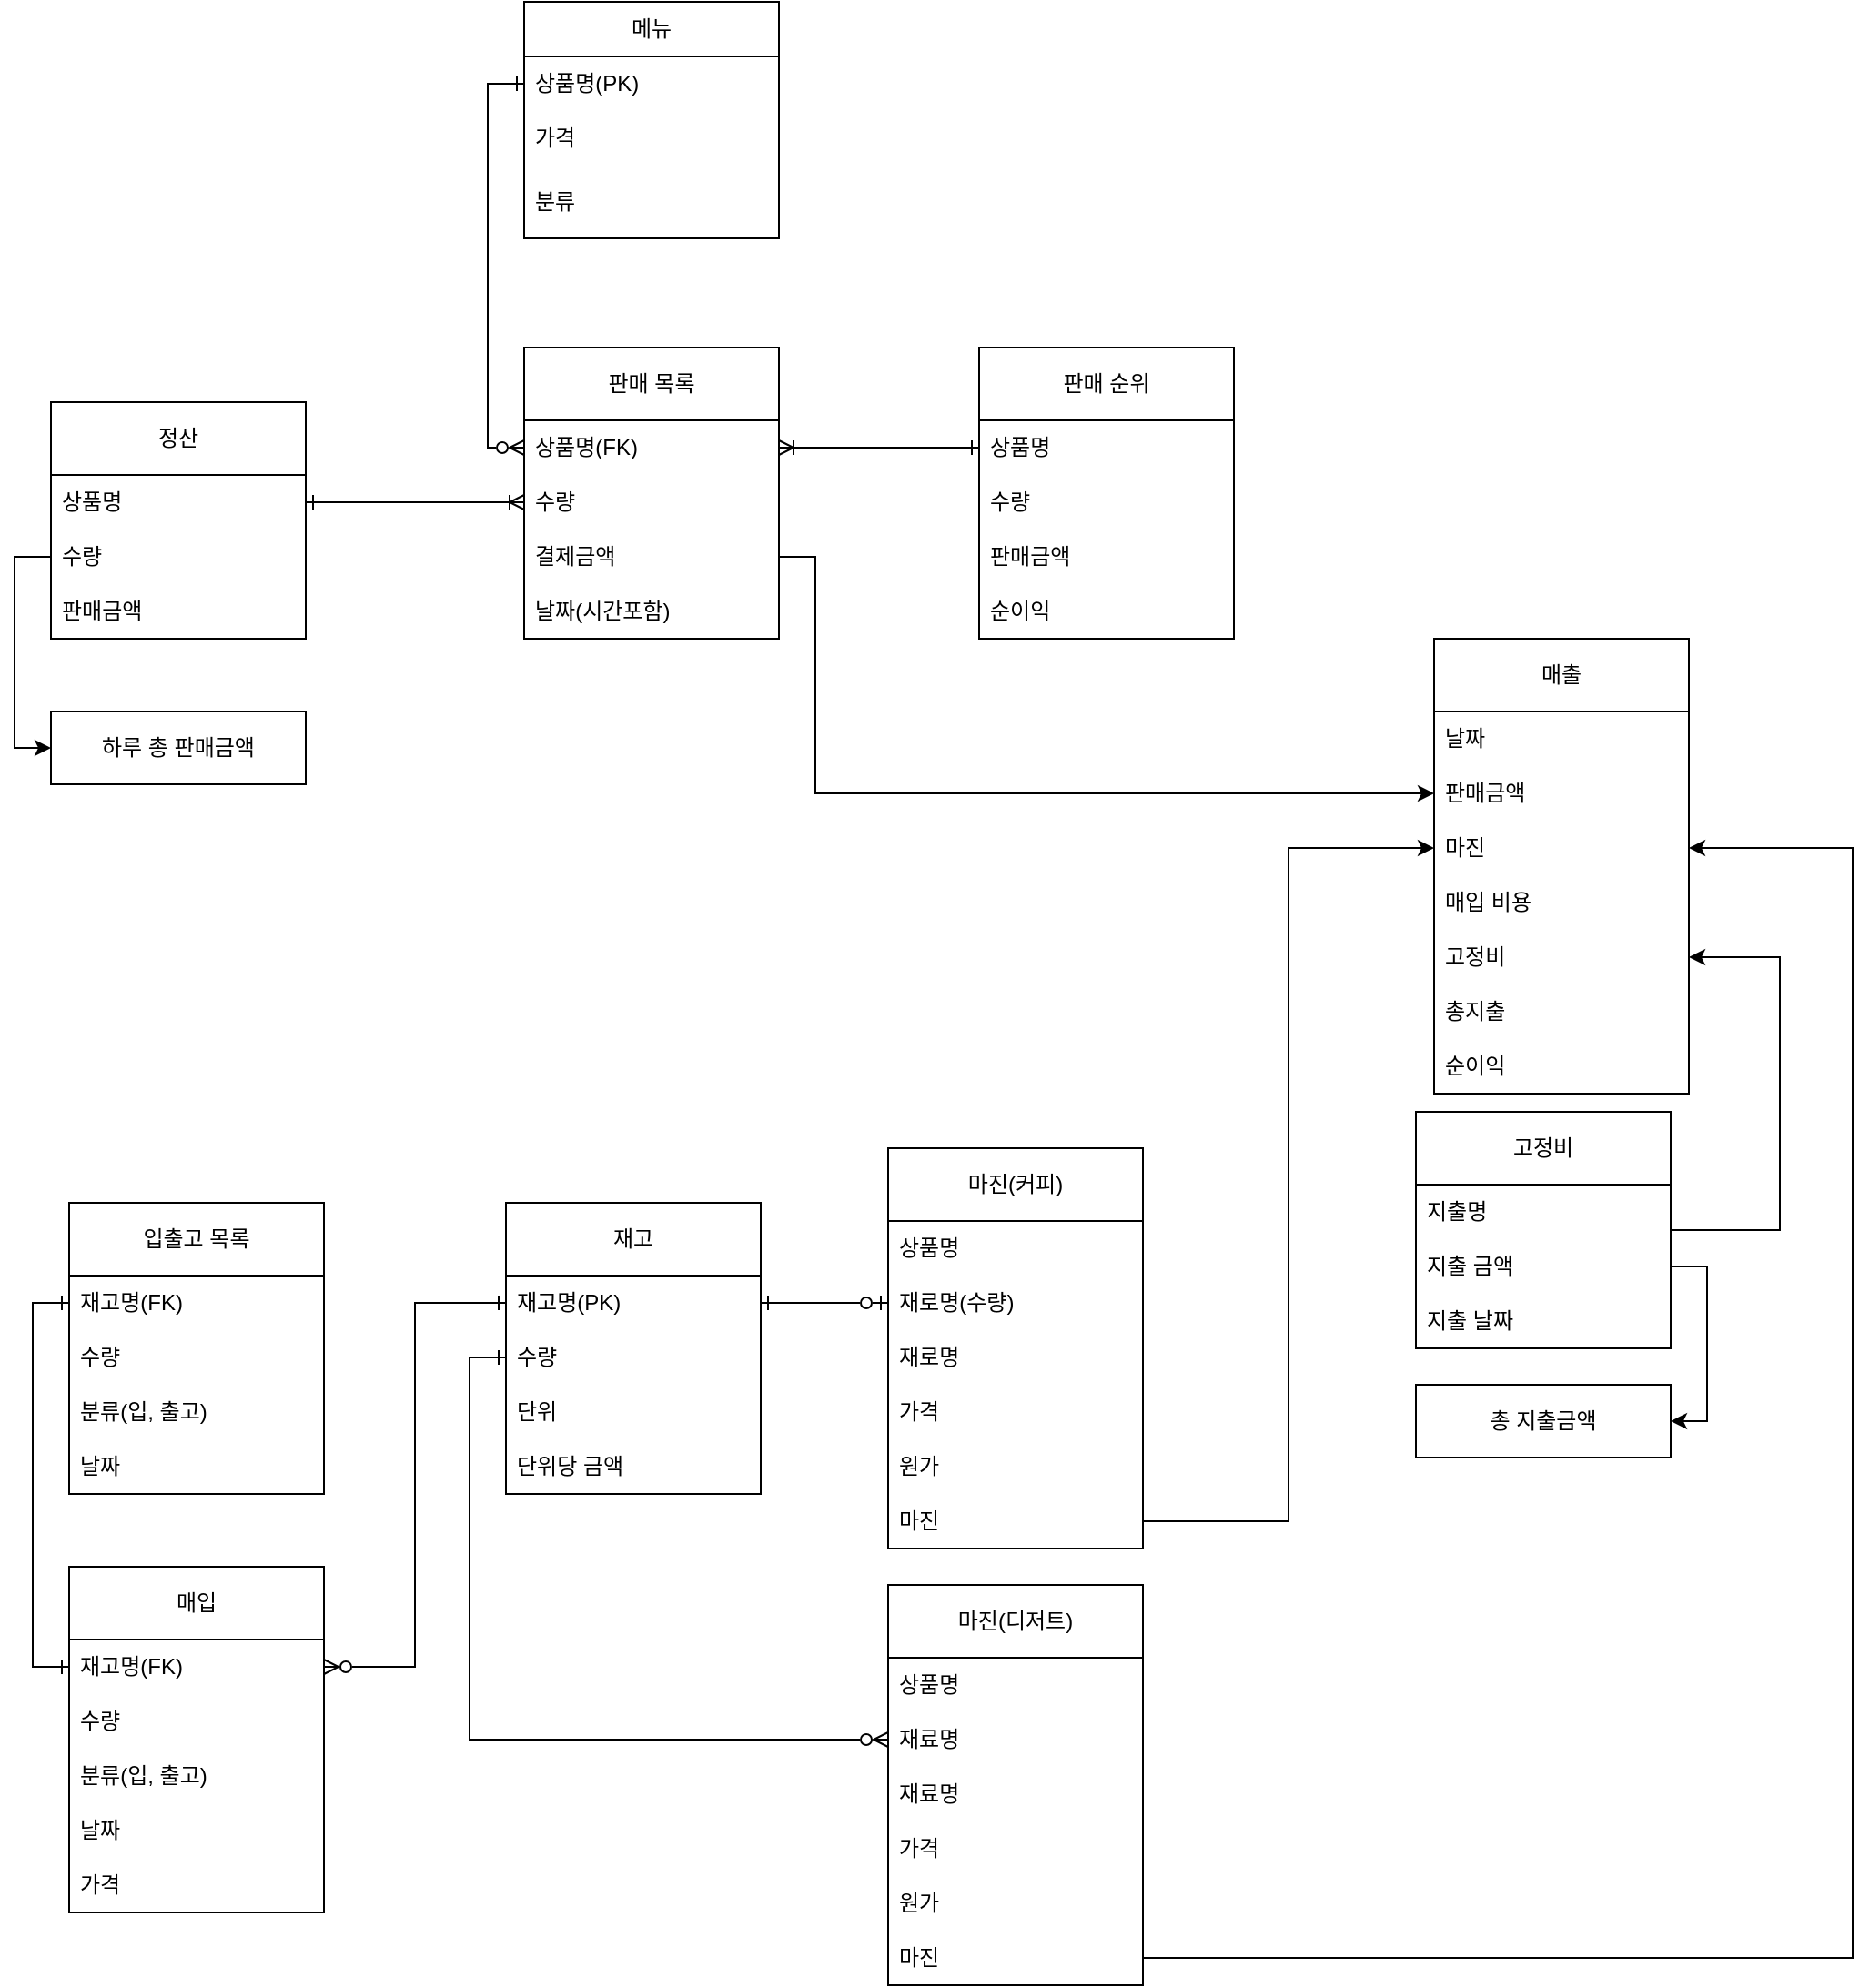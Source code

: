 <mxfile version="21.3.7" type="device">
  <diagram name="페이지-1" id="BAQMwu87DOG4g4MoZoOb">
    <mxGraphModel dx="1434" dy="764" grid="1" gridSize="10" guides="1" tooltips="1" connect="1" arrows="1" fold="1" page="1" pageScale="1" pageWidth="2339" pageHeight="3300" math="0" shadow="0">
      <root>
        <mxCell id="0" />
        <mxCell id="1" parent="0" />
        <mxCell id="-hERmXz7YFjnkPKjClpD-1" value="메뉴" style="swimlane;fontStyle=0;childLayout=stackLayout;horizontal=1;startSize=30;horizontalStack=0;resizeParent=1;resizeParentMax=0;resizeLast=0;collapsible=1;marginBottom=0;whiteSpace=wrap;html=1;" parent="1" vertex="1">
          <mxGeometry x="370" y="90" width="140" height="130" as="geometry" />
        </mxCell>
        <mxCell id="-hERmXz7YFjnkPKjClpD-3" value="상품명(PK)" style="text;strokeColor=none;fillColor=none;align=left;verticalAlign=middle;spacingLeft=4;spacingRight=4;overflow=hidden;points=[[0,0.5],[1,0.5]];portConstraint=eastwest;rotatable=0;whiteSpace=wrap;html=1;" parent="-hERmXz7YFjnkPKjClpD-1" vertex="1">
          <mxGeometry y="30" width="140" height="30" as="geometry" />
        </mxCell>
        <mxCell id="-hERmXz7YFjnkPKjClpD-4" value="가격" style="text;strokeColor=none;fillColor=none;align=left;verticalAlign=middle;spacingLeft=4;spacingRight=4;overflow=hidden;points=[[0,0.5],[1,0.5]];portConstraint=eastwest;rotatable=0;whiteSpace=wrap;html=1;" parent="-hERmXz7YFjnkPKjClpD-1" vertex="1">
          <mxGeometry y="60" width="140" height="30" as="geometry" />
        </mxCell>
        <mxCell id="-hERmXz7YFjnkPKjClpD-5" value="분류" style="text;strokeColor=none;fillColor=none;align=left;verticalAlign=middle;spacingLeft=4;spacingRight=4;overflow=hidden;points=[[0,0.5],[1,0.5]];portConstraint=eastwest;rotatable=0;whiteSpace=wrap;html=1;" parent="-hERmXz7YFjnkPKjClpD-1" vertex="1">
          <mxGeometry y="90" width="140" height="40" as="geometry" />
        </mxCell>
        <mxCell id="-hERmXz7YFjnkPKjClpD-6" value="판매 목록" style="swimlane;fontStyle=0;childLayout=stackLayout;horizontal=1;startSize=40;horizontalStack=0;resizeParent=1;resizeParentMax=0;resizeLast=0;collapsible=1;marginBottom=0;whiteSpace=wrap;html=1;" parent="1" vertex="1">
          <mxGeometry x="370" y="280" width="140" height="160" as="geometry" />
        </mxCell>
        <mxCell id="-hERmXz7YFjnkPKjClpD-7" value="상품명(FK)" style="text;strokeColor=none;fillColor=none;align=left;verticalAlign=middle;spacingLeft=4;spacingRight=4;overflow=hidden;points=[[0,0.5],[1,0.5]];portConstraint=eastwest;rotatable=0;whiteSpace=wrap;html=1;" parent="-hERmXz7YFjnkPKjClpD-6" vertex="1">
          <mxGeometry y="40" width="140" height="30" as="geometry" />
        </mxCell>
        <mxCell id="-hERmXz7YFjnkPKjClpD-8" value="수량" style="text;strokeColor=none;fillColor=none;align=left;verticalAlign=middle;spacingLeft=4;spacingRight=4;overflow=hidden;points=[[0,0.5],[1,0.5]];portConstraint=eastwest;rotatable=0;whiteSpace=wrap;html=1;" parent="-hERmXz7YFjnkPKjClpD-6" vertex="1">
          <mxGeometry y="70" width="140" height="30" as="geometry" />
        </mxCell>
        <mxCell id="-hERmXz7YFjnkPKjClpD-9" value="결제금액" style="text;strokeColor=none;fillColor=none;align=left;verticalAlign=middle;spacingLeft=4;spacingRight=4;overflow=hidden;points=[[0,0.5],[1,0.5]];portConstraint=eastwest;rotatable=0;whiteSpace=wrap;html=1;" parent="-hERmXz7YFjnkPKjClpD-6" vertex="1">
          <mxGeometry y="100" width="140" height="30" as="geometry" />
        </mxCell>
        <mxCell id="-hERmXz7YFjnkPKjClpD-15" value="날짜(시간포함)" style="text;strokeColor=none;fillColor=none;align=left;verticalAlign=middle;spacingLeft=4;spacingRight=4;overflow=hidden;points=[[0,0.5],[1,0.5]];portConstraint=eastwest;rotatable=0;whiteSpace=wrap;html=1;" parent="-hERmXz7YFjnkPKjClpD-6" vertex="1">
          <mxGeometry y="130" width="140" height="30" as="geometry" />
        </mxCell>
        <mxCell id="-hERmXz7YFjnkPKjClpD-12" style="edgeStyle=orthogonalEdgeStyle;rounded=0;orthogonalLoop=1;jettySize=auto;html=1;exitX=0;exitY=0.5;exitDx=0;exitDy=0;entryX=0;entryY=0.5;entryDx=0;entryDy=0;endArrow=ERzeroToMany;endFill=0;startArrow=ERone;startFill=0;" parent="1" source="-hERmXz7YFjnkPKjClpD-3" target="-hERmXz7YFjnkPKjClpD-7" edge="1">
          <mxGeometry relative="1" as="geometry" />
        </mxCell>
        <mxCell id="-hERmXz7YFjnkPKjClpD-16" value="정산" style="swimlane;fontStyle=0;childLayout=stackLayout;horizontal=1;startSize=40;horizontalStack=0;resizeParent=1;resizeParentMax=0;resizeLast=0;collapsible=1;marginBottom=0;whiteSpace=wrap;html=1;" parent="1" vertex="1">
          <mxGeometry x="110" y="310" width="140" height="130" as="geometry" />
        </mxCell>
        <mxCell id="-hERmXz7YFjnkPKjClpD-17" value="상품명" style="text;strokeColor=none;fillColor=none;align=left;verticalAlign=middle;spacingLeft=4;spacingRight=4;overflow=hidden;points=[[0,0.5],[1,0.5]];portConstraint=eastwest;rotatable=0;whiteSpace=wrap;html=1;" parent="-hERmXz7YFjnkPKjClpD-16" vertex="1">
          <mxGeometry y="40" width="140" height="30" as="geometry" />
        </mxCell>
        <mxCell id="-hERmXz7YFjnkPKjClpD-18" value="수량" style="text;strokeColor=none;fillColor=none;align=left;verticalAlign=middle;spacingLeft=4;spacingRight=4;overflow=hidden;points=[[0,0.5],[1,0.5]];portConstraint=eastwest;rotatable=0;whiteSpace=wrap;html=1;" parent="-hERmXz7YFjnkPKjClpD-16" vertex="1">
          <mxGeometry y="70" width="140" height="30" as="geometry" />
        </mxCell>
        <mxCell id="-hERmXz7YFjnkPKjClpD-19" value="판매금액" style="text;strokeColor=none;fillColor=none;align=left;verticalAlign=middle;spacingLeft=4;spacingRight=4;overflow=hidden;points=[[0,0.5],[1,0.5]];portConstraint=eastwest;rotatable=0;whiteSpace=wrap;html=1;" parent="-hERmXz7YFjnkPKjClpD-16" vertex="1">
          <mxGeometry y="100" width="140" height="30" as="geometry" />
        </mxCell>
        <mxCell id="-hERmXz7YFjnkPKjClpD-23" value="" style="shape=table;startSize=0;container=1;collapsible=0;childLayout=tableLayout;" parent="1" vertex="1">
          <mxGeometry x="110" y="480" width="140" height="40" as="geometry" />
        </mxCell>
        <mxCell id="-hERmXz7YFjnkPKjClpD-24" value="" style="shape=tableRow;horizontal=0;startSize=0;swimlaneHead=0;swimlaneBody=0;strokeColor=inherit;top=0;left=0;bottom=0;right=0;collapsible=0;dropTarget=0;fillColor=none;points=[[0,0.5],[1,0.5]];portConstraint=eastwest;" parent="-hERmXz7YFjnkPKjClpD-23" vertex="1">
          <mxGeometry width="140" height="40" as="geometry" />
        </mxCell>
        <mxCell id="-hERmXz7YFjnkPKjClpD-25" value="하루 총 판매금액" style="shape=partialRectangle;html=1;whiteSpace=wrap;connectable=0;strokeColor=inherit;overflow=hidden;fillColor=none;top=0;left=0;bottom=0;right=0;pointerEvents=1;" parent="-hERmXz7YFjnkPKjClpD-24" vertex="1">
          <mxGeometry width="140" height="40" as="geometry">
            <mxRectangle width="140" height="40" as="alternateBounds" />
          </mxGeometry>
        </mxCell>
        <mxCell id="-hERmXz7YFjnkPKjClpD-76" style="edgeStyle=orthogonalEdgeStyle;rounded=0;orthogonalLoop=1;jettySize=auto;html=1;entryX=1;entryY=0.5;entryDx=0;entryDy=0;" parent="1" source="-hERmXz7YFjnkPKjClpD-27" target="-hERmXz7YFjnkPKjClpD-70" edge="1">
          <mxGeometry relative="1" as="geometry">
            <Array as="points">
              <mxPoint x="1060" y="765" />
              <mxPoint x="1060" y="615" />
            </Array>
          </mxGeometry>
        </mxCell>
        <mxCell id="-hERmXz7YFjnkPKjClpD-27" value="고정비" style="swimlane;fontStyle=0;childLayout=stackLayout;horizontal=1;startSize=40;horizontalStack=0;resizeParent=1;resizeParentMax=0;resizeLast=0;collapsible=1;marginBottom=0;whiteSpace=wrap;html=1;" parent="1" vertex="1">
          <mxGeometry x="860" y="700" width="140" height="130" as="geometry" />
        </mxCell>
        <mxCell id="-hERmXz7YFjnkPKjClpD-28" value="지출명" style="text;strokeColor=none;fillColor=none;align=left;verticalAlign=middle;spacingLeft=4;spacingRight=4;overflow=hidden;points=[[0,0.5],[1,0.5]];portConstraint=eastwest;rotatable=0;whiteSpace=wrap;html=1;" parent="-hERmXz7YFjnkPKjClpD-27" vertex="1">
          <mxGeometry y="40" width="140" height="30" as="geometry" />
        </mxCell>
        <mxCell id="-hERmXz7YFjnkPKjClpD-29" value="지출 금액" style="text;strokeColor=none;fillColor=none;align=left;verticalAlign=middle;spacingLeft=4;spacingRight=4;overflow=hidden;points=[[0,0.5],[1,0.5]];portConstraint=eastwest;rotatable=0;whiteSpace=wrap;html=1;" parent="-hERmXz7YFjnkPKjClpD-27" vertex="1">
          <mxGeometry y="70" width="140" height="30" as="geometry" />
        </mxCell>
        <mxCell id="-hERmXz7YFjnkPKjClpD-31" value="지출 날짜" style="text;strokeColor=none;fillColor=none;align=left;verticalAlign=middle;spacingLeft=4;spacingRight=4;overflow=hidden;points=[[0,0.5],[1,0.5]];portConstraint=eastwest;rotatable=0;whiteSpace=wrap;html=1;" parent="-hERmXz7YFjnkPKjClpD-27" vertex="1">
          <mxGeometry y="100" width="140" height="30" as="geometry" />
        </mxCell>
        <mxCell id="-hERmXz7YFjnkPKjClpD-32" value="" style="shape=table;startSize=0;container=1;collapsible=0;childLayout=tableLayout;" parent="1" vertex="1">
          <mxGeometry x="860" y="850" width="140" height="40" as="geometry" />
        </mxCell>
        <mxCell id="-hERmXz7YFjnkPKjClpD-33" value="" style="shape=tableRow;horizontal=0;startSize=0;swimlaneHead=0;swimlaneBody=0;strokeColor=inherit;top=0;left=0;bottom=0;right=0;collapsible=0;dropTarget=0;fillColor=none;points=[[0,0.5],[1,0.5]];portConstraint=eastwest;" parent="-hERmXz7YFjnkPKjClpD-32" vertex="1">
          <mxGeometry width="140" height="40" as="geometry" />
        </mxCell>
        <mxCell id="-hERmXz7YFjnkPKjClpD-34" value="총 지출금액" style="shape=partialRectangle;html=1;whiteSpace=wrap;connectable=0;strokeColor=inherit;overflow=hidden;fillColor=none;top=0;left=0;bottom=0;right=0;pointerEvents=1;" parent="-hERmXz7YFjnkPKjClpD-33" vertex="1">
          <mxGeometry width="140" height="40" as="geometry">
            <mxRectangle width="140" height="40" as="alternateBounds" />
          </mxGeometry>
        </mxCell>
        <mxCell id="-hERmXz7YFjnkPKjClpD-36" value="판매 순위" style="swimlane;fontStyle=0;childLayout=stackLayout;horizontal=1;startSize=40;horizontalStack=0;resizeParent=1;resizeParentMax=0;resizeLast=0;collapsible=1;marginBottom=0;whiteSpace=wrap;html=1;" parent="1" vertex="1">
          <mxGeometry x="620" y="280" width="140" height="160" as="geometry" />
        </mxCell>
        <mxCell id="-hERmXz7YFjnkPKjClpD-37" value="상품명" style="text;strokeColor=none;fillColor=none;align=left;verticalAlign=middle;spacingLeft=4;spacingRight=4;overflow=hidden;points=[[0,0.5],[1,0.5]];portConstraint=eastwest;rotatable=0;whiteSpace=wrap;html=1;" parent="-hERmXz7YFjnkPKjClpD-36" vertex="1">
          <mxGeometry y="40" width="140" height="30" as="geometry" />
        </mxCell>
        <mxCell id="-hERmXz7YFjnkPKjClpD-38" value="수량" style="text;strokeColor=none;fillColor=none;align=left;verticalAlign=middle;spacingLeft=4;spacingRight=4;overflow=hidden;points=[[0,0.5],[1,0.5]];portConstraint=eastwest;rotatable=0;whiteSpace=wrap;html=1;" parent="-hERmXz7YFjnkPKjClpD-36" vertex="1">
          <mxGeometry y="70" width="140" height="30" as="geometry" />
        </mxCell>
        <mxCell id="-hERmXz7YFjnkPKjClpD-39" value="판매금액" style="text;strokeColor=none;fillColor=none;align=left;verticalAlign=middle;spacingLeft=4;spacingRight=4;overflow=hidden;points=[[0,0.5],[1,0.5]];portConstraint=eastwest;rotatable=0;whiteSpace=wrap;html=1;" parent="-hERmXz7YFjnkPKjClpD-36" vertex="1">
          <mxGeometry y="100" width="140" height="30" as="geometry" />
        </mxCell>
        <mxCell id="-hERmXz7YFjnkPKjClpD-40" value="순이익" style="text;strokeColor=none;fillColor=none;align=left;verticalAlign=middle;spacingLeft=4;spacingRight=4;overflow=hidden;points=[[0,0.5],[1,0.5]];portConstraint=eastwest;rotatable=0;whiteSpace=wrap;html=1;" parent="-hERmXz7YFjnkPKjClpD-36" vertex="1">
          <mxGeometry y="130" width="140" height="30" as="geometry" />
        </mxCell>
        <mxCell id="-hERmXz7YFjnkPKjClpD-42" style="edgeStyle=orthogonalEdgeStyle;rounded=0;orthogonalLoop=1;jettySize=auto;html=1;entryX=0;entryY=0.5;entryDx=0;entryDy=0;endArrow=ERone;endFill=0;startArrow=ERoneToMany;startFill=0;" parent="1" source="-hERmXz7YFjnkPKjClpD-7" target="-hERmXz7YFjnkPKjClpD-37" edge="1">
          <mxGeometry relative="1" as="geometry" />
        </mxCell>
        <mxCell id="-hERmXz7YFjnkPKjClpD-43" value="마진(커피)" style="swimlane;fontStyle=0;childLayout=stackLayout;horizontal=1;startSize=40;horizontalStack=0;resizeParent=1;resizeParentMax=0;resizeLast=0;collapsible=1;marginBottom=0;whiteSpace=wrap;html=1;" parent="1" vertex="1">
          <mxGeometry x="570" y="720" width="140" height="220" as="geometry" />
        </mxCell>
        <mxCell id="-hERmXz7YFjnkPKjClpD-44" value="상품명" style="text;strokeColor=none;fillColor=none;align=left;verticalAlign=middle;spacingLeft=4;spacingRight=4;overflow=hidden;points=[[0,0.5],[1,0.5]];portConstraint=eastwest;rotatable=0;whiteSpace=wrap;html=1;" parent="-hERmXz7YFjnkPKjClpD-43" vertex="1">
          <mxGeometry y="40" width="140" height="30" as="geometry" />
        </mxCell>
        <mxCell id="-hERmXz7YFjnkPKjClpD-45" value="재로명(수량)" style="text;strokeColor=none;fillColor=none;align=left;verticalAlign=middle;spacingLeft=4;spacingRight=4;overflow=hidden;points=[[0,0.5],[1,0.5]];portConstraint=eastwest;rotatable=0;whiteSpace=wrap;html=1;" parent="-hERmXz7YFjnkPKjClpD-43" vertex="1">
          <mxGeometry y="70" width="140" height="30" as="geometry" />
        </mxCell>
        <mxCell id="-hERmXz7YFjnkPKjClpD-46" value="재로명" style="text;strokeColor=none;fillColor=none;align=left;verticalAlign=middle;spacingLeft=4;spacingRight=4;overflow=hidden;points=[[0,0.5],[1,0.5]];portConstraint=eastwest;rotatable=0;whiteSpace=wrap;html=1;" parent="-hERmXz7YFjnkPKjClpD-43" vertex="1">
          <mxGeometry y="100" width="140" height="30" as="geometry" />
        </mxCell>
        <mxCell id="-hERmXz7YFjnkPKjClpD-54" value="가격" style="text;strokeColor=none;fillColor=none;align=left;verticalAlign=middle;spacingLeft=4;spacingRight=4;overflow=hidden;points=[[0,0.5],[1,0.5]];portConstraint=eastwest;rotatable=0;whiteSpace=wrap;html=1;" parent="-hERmXz7YFjnkPKjClpD-43" vertex="1">
          <mxGeometry y="130" width="140" height="30" as="geometry" />
        </mxCell>
        <mxCell id="-hERmXz7YFjnkPKjClpD-53" value="원가" style="text;strokeColor=none;fillColor=none;align=left;verticalAlign=middle;spacingLeft=4;spacingRight=4;overflow=hidden;points=[[0,0.5],[1,0.5]];portConstraint=eastwest;rotatable=0;whiteSpace=wrap;html=1;" parent="-hERmXz7YFjnkPKjClpD-43" vertex="1">
          <mxGeometry y="160" width="140" height="30" as="geometry" />
        </mxCell>
        <mxCell id="-hERmXz7YFjnkPKjClpD-47" value="마진" style="text;strokeColor=none;fillColor=none;align=left;verticalAlign=middle;spacingLeft=4;spacingRight=4;overflow=hidden;points=[[0,0.5],[1,0.5]];portConstraint=eastwest;rotatable=0;whiteSpace=wrap;html=1;" parent="-hERmXz7YFjnkPKjClpD-43" vertex="1">
          <mxGeometry y="190" width="140" height="30" as="geometry" />
        </mxCell>
        <mxCell id="-hERmXz7YFjnkPKjClpD-48" value="마진(디저트)" style="swimlane;fontStyle=0;childLayout=stackLayout;horizontal=1;startSize=40;horizontalStack=0;resizeParent=1;resizeParentMax=0;resizeLast=0;collapsible=1;marginBottom=0;whiteSpace=wrap;html=1;" parent="1" vertex="1">
          <mxGeometry x="570" y="960" width="140" height="220" as="geometry" />
        </mxCell>
        <mxCell id="-hERmXz7YFjnkPKjClpD-49" value="상품명" style="text;strokeColor=none;fillColor=none;align=left;verticalAlign=middle;spacingLeft=4;spacingRight=4;overflow=hidden;points=[[0,0.5],[1,0.5]];portConstraint=eastwest;rotatable=0;whiteSpace=wrap;html=1;" parent="-hERmXz7YFjnkPKjClpD-48" vertex="1">
          <mxGeometry y="40" width="140" height="30" as="geometry" />
        </mxCell>
        <mxCell id="-hERmXz7YFjnkPKjClpD-50" value="재료명" style="text;strokeColor=none;fillColor=none;align=left;verticalAlign=middle;spacingLeft=4;spacingRight=4;overflow=hidden;points=[[0,0.5],[1,0.5]];portConstraint=eastwest;rotatable=0;whiteSpace=wrap;html=1;" parent="-hERmXz7YFjnkPKjClpD-48" vertex="1">
          <mxGeometry y="70" width="140" height="30" as="geometry" />
        </mxCell>
        <mxCell id="-hERmXz7YFjnkPKjClpD-51" value="재료명" style="text;strokeColor=none;fillColor=none;align=left;verticalAlign=middle;spacingLeft=4;spacingRight=4;overflow=hidden;points=[[0,0.5],[1,0.5]];portConstraint=eastwest;rotatable=0;whiteSpace=wrap;html=1;" parent="-hERmXz7YFjnkPKjClpD-48" vertex="1">
          <mxGeometry y="100" width="140" height="30" as="geometry" />
        </mxCell>
        <mxCell id="-hERmXz7YFjnkPKjClpD-56" value="가격&lt;span style=&quot;white-space: pre;&quot;&gt;&#x9;&lt;/span&gt;" style="text;strokeColor=none;fillColor=none;align=left;verticalAlign=middle;spacingLeft=4;spacingRight=4;overflow=hidden;points=[[0,0.5],[1,0.5]];portConstraint=eastwest;rotatable=0;whiteSpace=wrap;html=1;" parent="-hERmXz7YFjnkPKjClpD-48" vertex="1">
          <mxGeometry y="130" width="140" height="30" as="geometry" />
        </mxCell>
        <mxCell id="-hERmXz7YFjnkPKjClpD-55" value="원가" style="text;strokeColor=none;fillColor=none;align=left;verticalAlign=middle;spacingLeft=4;spacingRight=4;overflow=hidden;points=[[0,0.5],[1,0.5]];portConstraint=eastwest;rotatable=0;whiteSpace=wrap;html=1;" parent="-hERmXz7YFjnkPKjClpD-48" vertex="1">
          <mxGeometry y="160" width="140" height="30" as="geometry" />
        </mxCell>
        <mxCell id="-hERmXz7YFjnkPKjClpD-52" value="마진" style="text;strokeColor=none;fillColor=none;align=left;verticalAlign=middle;spacingLeft=4;spacingRight=4;overflow=hidden;points=[[0,0.5],[1,0.5]];portConstraint=eastwest;rotatable=0;whiteSpace=wrap;html=1;" parent="-hERmXz7YFjnkPKjClpD-48" vertex="1">
          <mxGeometry y="190" width="140" height="30" as="geometry" />
        </mxCell>
        <mxCell id="-hERmXz7YFjnkPKjClpD-58" value="재고" style="swimlane;fontStyle=0;childLayout=stackLayout;horizontal=1;startSize=40;horizontalStack=0;resizeParent=1;resizeParentMax=0;resizeLast=0;collapsible=1;marginBottom=0;whiteSpace=wrap;html=1;" parent="1" vertex="1">
          <mxGeometry x="360" y="750" width="140" height="160" as="geometry" />
        </mxCell>
        <mxCell id="-hERmXz7YFjnkPKjClpD-59" value="재고명(PK)" style="text;strokeColor=none;fillColor=none;align=left;verticalAlign=middle;spacingLeft=4;spacingRight=4;overflow=hidden;points=[[0,0.5],[1,0.5]];portConstraint=eastwest;rotatable=0;whiteSpace=wrap;html=1;" parent="-hERmXz7YFjnkPKjClpD-58" vertex="1">
          <mxGeometry y="40" width="140" height="30" as="geometry" />
        </mxCell>
        <mxCell id="-hERmXz7YFjnkPKjClpD-82" value="수량" style="text;strokeColor=none;fillColor=none;align=left;verticalAlign=middle;spacingLeft=4;spacingRight=4;overflow=hidden;points=[[0,0.5],[1,0.5]];portConstraint=eastwest;rotatable=0;whiteSpace=wrap;html=1;" parent="-hERmXz7YFjnkPKjClpD-58" vertex="1">
          <mxGeometry y="70" width="140" height="30" as="geometry" />
        </mxCell>
        <mxCell id="-hERmXz7YFjnkPKjClpD-60" value="단위" style="text;strokeColor=none;fillColor=none;align=left;verticalAlign=middle;spacingLeft=4;spacingRight=4;overflow=hidden;points=[[0,0.5],[1,0.5]];portConstraint=eastwest;rotatable=0;whiteSpace=wrap;html=1;" parent="-hERmXz7YFjnkPKjClpD-58" vertex="1">
          <mxGeometry y="100" width="140" height="30" as="geometry" />
        </mxCell>
        <mxCell id="-hERmXz7YFjnkPKjClpD-61" value="단위당 금액" style="text;strokeColor=none;fillColor=none;align=left;verticalAlign=middle;spacingLeft=4;spacingRight=4;overflow=hidden;points=[[0,0.5],[1,0.5]];portConstraint=eastwest;rotatable=0;whiteSpace=wrap;html=1;" parent="-hERmXz7YFjnkPKjClpD-58" vertex="1">
          <mxGeometry y="130" width="140" height="30" as="geometry" />
        </mxCell>
        <mxCell id="-hERmXz7YFjnkPKjClpD-63" style="edgeStyle=orthogonalEdgeStyle;rounded=0;orthogonalLoop=1;jettySize=auto;html=1;entryX=0;entryY=0.5;entryDx=0;entryDy=0;endArrow=ERzeroToOne;endFill=0;startArrow=ERone;startFill=0;" parent="1" source="-hERmXz7YFjnkPKjClpD-59" target="-hERmXz7YFjnkPKjClpD-45" edge="1">
          <mxGeometry relative="1" as="geometry" />
        </mxCell>
        <mxCell id="-hERmXz7YFjnkPKjClpD-65" value="매출" style="swimlane;fontStyle=0;childLayout=stackLayout;horizontal=1;startSize=40;horizontalStack=0;resizeParent=1;resizeParentMax=0;resizeLast=0;collapsible=1;marginBottom=0;whiteSpace=wrap;html=1;" parent="1" vertex="1">
          <mxGeometry x="870" y="440" width="140" height="250" as="geometry" />
        </mxCell>
        <mxCell id="-hERmXz7YFjnkPKjClpD-66" value="날짜" style="text;strokeColor=none;fillColor=none;align=left;verticalAlign=middle;spacingLeft=4;spacingRight=4;overflow=hidden;points=[[0,0.5],[1,0.5]];portConstraint=eastwest;rotatable=0;whiteSpace=wrap;html=1;" parent="-hERmXz7YFjnkPKjClpD-65" vertex="1">
          <mxGeometry y="40" width="140" height="30" as="geometry" />
        </mxCell>
        <mxCell id="-hERmXz7YFjnkPKjClpD-67" value="판매금액" style="text;strokeColor=none;fillColor=none;align=left;verticalAlign=middle;spacingLeft=4;spacingRight=4;overflow=hidden;points=[[0,0.5],[1,0.5]];portConstraint=eastwest;rotatable=0;whiteSpace=wrap;html=1;" parent="-hERmXz7YFjnkPKjClpD-65" vertex="1">
          <mxGeometry y="70" width="140" height="30" as="geometry" />
        </mxCell>
        <mxCell id="-hERmXz7YFjnkPKjClpD-68" value="마진" style="text;strokeColor=none;fillColor=none;align=left;verticalAlign=middle;spacingLeft=4;spacingRight=4;overflow=hidden;points=[[0,0.5],[1,0.5]];portConstraint=eastwest;rotatable=0;whiteSpace=wrap;html=1;" parent="-hERmXz7YFjnkPKjClpD-65" vertex="1">
          <mxGeometry y="100" width="140" height="30" as="geometry" />
        </mxCell>
        <mxCell id="-hERmXz7YFjnkPKjClpD-69" value="매입 비용" style="text;strokeColor=none;fillColor=none;align=left;verticalAlign=middle;spacingLeft=4;spacingRight=4;overflow=hidden;points=[[0,0.5],[1,0.5]];portConstraint=eastwest;rotatable=0;whiteSpace=wrap;html=1;" parent="-hERmXz7YFjnkPKjClpD-65" vertex="1">
          <mxGeometry y="130" width="140" height="30" as="geometry" />
        </mxCell>
        <mxCell id="-hERmXz7YFjnkPKjClpD-70" value="고정비" style="text;strokeColor=none;fillColor=none;align=left;verticalAlign=middle;spacingLeft=4;spacingRight=4;overflow=hidden;points=[[0,0.5],[1,0.5]];portConstraint=eastwest;rotatable=0;whiteSpace=wrap;html=1;" parent="-hERmXz7YFjnkPKjClpD-65" vertex="1">
          <mxGeometry y="160" width="140" height="30" as="geometry" />
        </mxCell>
        <mxCell id="JBxCybOLrCeZO6J4CnLg-2" value="총지출" style="text;strokeColor=none;fillColor=none;align=left;verticalAlign=middle;spacingLeft=4;spacingRight=4;overflow=hidden;points=[[0,0.5],[1,0.5]];portConstraint=eastwest;rotatable=0;whiteSpace=wrap;html=1;" vertex="1" parent="-hERmXz7YFjnkPKjClpD-65">
          <mxGeometry y="190" width="140" height="30" as="geometry" />
        </mxCell>
        <mxCell id="-hERmXz7YFjnkPKjClpD-71" value="순이익" style="text;strokeColor=none;fillColor=none;align=left;verticalAlign=middle;spacingLeft=4;spacingRight=4;overflow=hidden;points=[[0,0.5],[1,0.5]];portConstraint=eastwest;rotatable=0;whiteSpace=wrap;html=1;" parent="-hERmXz7YFjnkPKjClpD-65" vertex="1">
          <mxGeometry y="220" width="140" height="30" as="geometry" />
        </mxCell>
        <mxCell id="-hERmXz7YFjnkPKjClpD-72" style="edgeStyle=orthogonalEdgeStyle;rounded=0;orthogonalLoop=1;jettySize=auto;html=1;entryX=0;entryY=0.5;entryDx=0;entryDy=0;" parent="1" source="-hERmXz7YFjnkPKjClpD-9" target="-hERmXz7YFjnkPKjClpD-67" edge="1">
          <mxGeometry relative="1" as="geometry">
            <Array as="points">
              <mxPoint x="530" y="395" />
              <mxPoint x="530" y="525" />
            </Array>
          </mxGeometry>
        </mxCell>
        <mxCell id="-hERmXz7YFjnkPKjClpD-74" style="edgeStyle=orthogonalEdgeStyle;rounded=0;orthogonalLoop=1;jettySize=auto;html=1;exitX=1;exitY=0.5;exitDx=0;exitDy=0;entryX=0;entryY=0.5;entryDx=0;entryDy=0;" parent="1" source="-hERmXz7YFjnkPKjClpD-47" target="-hERmXz7YFjnkPKjClpD-68" edge="1">
          <mxGeometry relative="1" as="geometry" />
        </mxCell>
        <mxCell id="-hERmXz7YFjnkPKjClpD-75" style="edgeStyle=orthogonalEdgeStyle;rounded=0;orthogonalLoop=1;jettySize=auto;html=1;entryX=1;entryY=0.5;entryDx=0;entryDy=0;" parent="1" source="-hERmXz7YFjnkPKjClpD-52" target="-hERmXz7YFjnkPKjClpD-68" edge="1">
          <mxGeometry relative="1" as="geometry">
            <Array as="points">
              <mxPoint x="1100" y="1165" />
              <mxPoint x="1100" y="555" />
            </Array>
          </mxGeometry>
        </mxCell>
        <mxCell id="-hERmXz7YFjnkPKjClpD-83" value="입출고 목록" style="swimlane;fontStyle=0;childLayout=stackLayout;horizontal=1;startSize=40;horizontalStack=0;resizeParent=1;resizeParentMax=0;resizeLast=0;collapsible=1;marginBottom=0;whiteSpace=wrap;html=1;" parent="1" vertex="1">
          <mxGeometry x="120" y="750" width="140" height="160" as="geometry" />
        </mxCell>
        <mxCell id="-hERmXz7YFjnkPKjClpD-84" value="재고명(FK)" style="text;strokeColor=none;fillColor=none;align=left;verticalAlign=middle;spacingLeft=4;spacingRight=4;overflow=hidden;points=[[0,0.5],[1,0.5]];portConstraint=eastwest;rotatable=0;whiteSpace=wrap;html=1;" parent="-hERmXz7YFjnkPKjClpD-83" vertex="1">
          <mxGeometry y="40" width="140" height="30" as="geometry" />
        </mxCell>
        <mxCell id="-hERmXz7YFjnkPKjClpD-85" value="수량" style="text;strokeColor=none;fillColor=none;align=left;verticalAlign=middle;spacingLeft=4;spacingRight=4;overflow=hidden;points=[[0,0.5],[1,0.5]];portConstraint=eastwest;rotatable=0;whiteSpace=wrap;html=1;" parent="-hERmXz7YFjnkPKjClpD-83" vertex="1">
          <mxGeometry y="70" width="140" height="30" as="geometry" />
        </mxCell>
        <mxCell id="-hERmXz7YFjnkPKjClpD-86" value="분류(입, 출고)" style="text;strokeColor=none;fillColor=none;align=left;verticalAlign=middle;spacingLeft=4;spacingRight=4;overflow=hidden;points=[[0,0.5],[1,0.5]];portConstraint=eastwest;rotatable=0;whiteSpace=wrap;html=1;" parent="-hERmXz7YFjnkPKjClpD-83" vertex="1">
          <mxGeometry y="100" width="140" height="30" as="geometry" />
        </mxCell>
        <mxCell id="-hERmXz7YFjnkPKjClpD-87" value="날짜" style="text;strokeColor=none;fillColor=none;align=left;verticalAlign=middle;spacingLeft=4;spacingRight=4;overflow=hidden;points=[[0,0.5],[1,0.5]];portConstraint=eastwest;rotatable=0;whiteSpace=wrap;html=1;" parent="-hERmXz7YFjnkPKjClpD-83" vertex="1">
          <mxGeometry y="130" width="140" height="30" as="geometry" />
        </mxCell>
        <mxCell id="-hERmXz7YFjnkPKjClpD-89" value="매입" style="swimlane;fontStyle=0;childLayout=stackLayout;horizontal=1;startSize=40;horizontalStack=0;resizeParent=1;resizeParentMax=0;resizeLast=0;collapsible=1;marginBottom=0;whiteSpace=wrap;html=1;" parent="1" vertex="1">
          <mxGeometry x="120" y="950" width="140" height="190" as="geometry" />
        </mxCell>
        <mxCell id="-hERmXz7YFjnkPKjClpD-90" value="재고명(FK)" style="text;strokeColor=none;fillColor=none;align=left;verticalAlign=middle;spacingLeft=4;spacingRight=4;overflow=hidden;points=[[0,0.5],[1,0.5]];portConstraint=eastwest;rotatable=0;whiteSpace=wrap;html=1;" parent="-hERmXz7YFjnkPKjClpD-89" vertex="1">
          <mxGeometry y="40" width="140" height="30" as="geometry" />
        </mxCell>
        <mxCell id="-hERmXz7YFjnkPKjClpD-91" value="수량" style="text;strokeColor=none;fillColor=none;align=left;verticalAlign=middle;spacingLeft=4;spacingRight=4;overflow=hidden;points=[[0,0.5],[1,0.5]];portConstraint=eastwest;rotatable=0;whiteSpace=wrap;html=1;" parent="-hERmXz7YFjnkPKjClpD-89" vertex="1">
          <mxGeometry y="70" width="140" height="30" as="geometry" />
        </mxCell>
        <mxCell id="-hERmXz7YFjnkPKjClpD-92" value="분류(입, 출고)" style="text;strokeColor=none;fillColor=none;align=left;verticalAlign=middle;spacingLeft=4;spacingRight=4;overflow=hidden;points=[[0,0.5],[1,0.5]];portConstraint=eastwest;rotatable=0;whiteSpace=wrap;html=1;" parent="-hERmXz7YFjnkPKjClpD-89" vertex="1">
          <mxGeometry y="100" width="140" height="30" as="geometry" />
        </mxCell>
        <mxCell id="-hERmXz7YFjnkPKjClpD-93" value="날짜" style="text;strokeColor=none;fillColor=none;align=left;verticalAlign=middle;spacingLeft=4;spacingRight=4;overflow=hidden;points=[[0,0.5],[1,0.5]];portConstraint=eastwest;rotatable=0;whiteSpace=wrap;html=1;" parent="-hERmXz7YFjnkPKjClpD-89" vertex="1">
          <mxGeometry y="130" width="140" height="30" as="geometry" />
        </mxCell>
        <mxCell id="-hERmXz7YFjnkPKjClpD-96" value="가격" style="text;strokeColor=none;fillColor=none;align=left;verticalAlign=middle;spacingLeft=4;spacingRight=4;overflow=hidden;points=[[0,0.5],[1,0.5]];portConstraint=eastwest;rotatable=0;whiteSpace=wrap;html=1;" parent="-hERmXz7YFjnkPKjClpD-89" vertex="1">
          <mxGeometry y="160" width="140" height="30" as="geometry" />
        </mxCell>
        <mxCell id="-hERmXz7YFjnkPKjClpD-95" style="edgeStyle=orthogonalEdgeStyle;rounded=0;orthogonalLoop=1;jettySize=auto;html=1;entryX=0;entryY=0.5;entryDx=0;entryDy=0;endArrow=ERone;endFill=0;startArrow=ERone;startFill=0;" parent="1" source="-hERmXz7YFjnkPKjClpD-90" target="-hERmXz7YFjnkPKjClpD-84" edge="1">
          <mxGeometry relative="1" as="geometry" />
        </mxCell>
        <mxCell id="-hERmXz7YFjnkPKjClpD-98" style="edgeStyle=orthogonalEdgeStyle;rounded=0;orthogonalLoop=1;jettySize=auto;html=1;exitX=1;exitY=0.5;exitDx=0;exitDy=0;entryX=0;entryY=0.5;entryDx=0;entryDy=0;endArrow=ERoneToMany;endFill=0;startArrow=ERone;startFill=0;" parent="1" source="-hERmXz7YFjnkPKjClpD-17" target="-hERmXz7YFjnkPKjClpD-8" edge="1">
          <mxGeometry relative="1" as="geometry" />
        </mxCell>
        <mxCell id="-hERmXz7YFjnkPKjClpD-99" style="edgeStyle=orthogonalEdgeStyle;rounded=0;orthogonalLoop=1;jettySize=auto;html=1;exitX=0;exitY=0.5;exitDx=0;exitDy=0;entryX=0;entryY=0.5;entryDx=0;entryDy=0;" parent="1" source="-hERmXz7YFjnkPKjClpD-18" target="-hERmXz7YFjnkPKjClpD-24" edge="1">
          <mxGeometry relative="1" as="geometry" />
        </mxCell>
        <mxCell id="-hERmXz7YFjnkPKjClpD-100" style="edgeStyle=orthogonalEdgeStyle;rounded=0;orthogonalLoop=1;jettySize=auto;html=1;exitX=1;exitY=0.5;exitDx=0;exitDy=0;entryX=1;entryY=0.5;entryDx=0;entryDy=0;" parent="1" source="-hERmXz7YFjnkPKjClpD-29" target="-hERmXz7YFjnkPKjClpD-33" edge="1">
          <mxGeometry relative="1" as="geometry" />
        </mxCell>
        <mxCell id="-hERmXz7YFjnkPKjClpD-101" style="edgeStyle=orthogonalEdgeStyle;rounded=0;orthogonalLoop=1;jettySize=auto;html=1;exitX=1;exitY=0.5;exitDx=0;exitDy=0;entryX=0;entryY=0.5;entryDx=0;entryDy=0;endArrow=ERone;endFill=0;startArrow=ERzeroToMany;startFill=0;" parent="1" source="-hERmXz7YFjnkPKjClpD-90" target="-hERmXz7YFjnkPKjClpD-59" edge="1">
          <mxGeometry relative="1" as="geometry" />
        </mxCell>
        <mxCell id="-hERmXz7YFjnkPKjClpD-102" style="edgeStyle=orthogonalEdgeStyle;rounded=0;orthogonalLoop=1;jettySize=auto;html=1;exitX=0;exitY=0.5;exitDx=0;exitDy=0;entryX=0;entryY=0.5;entryDx=0;entryDy=0;endArrow=ERone;endFill=0;startArrow=ERzeroToMany;startFill=0;" parent="1" source="-hERmXz7YFjnkPKjClpD-50" target="-hERmXz7YFjnkPKjClpD-82" edge="1">
          <mxGeometry relative="1" as="geometry" />
        </mxCell>
      </root>
    </mxGraphModel>
  </diagram>
</mxfile>
